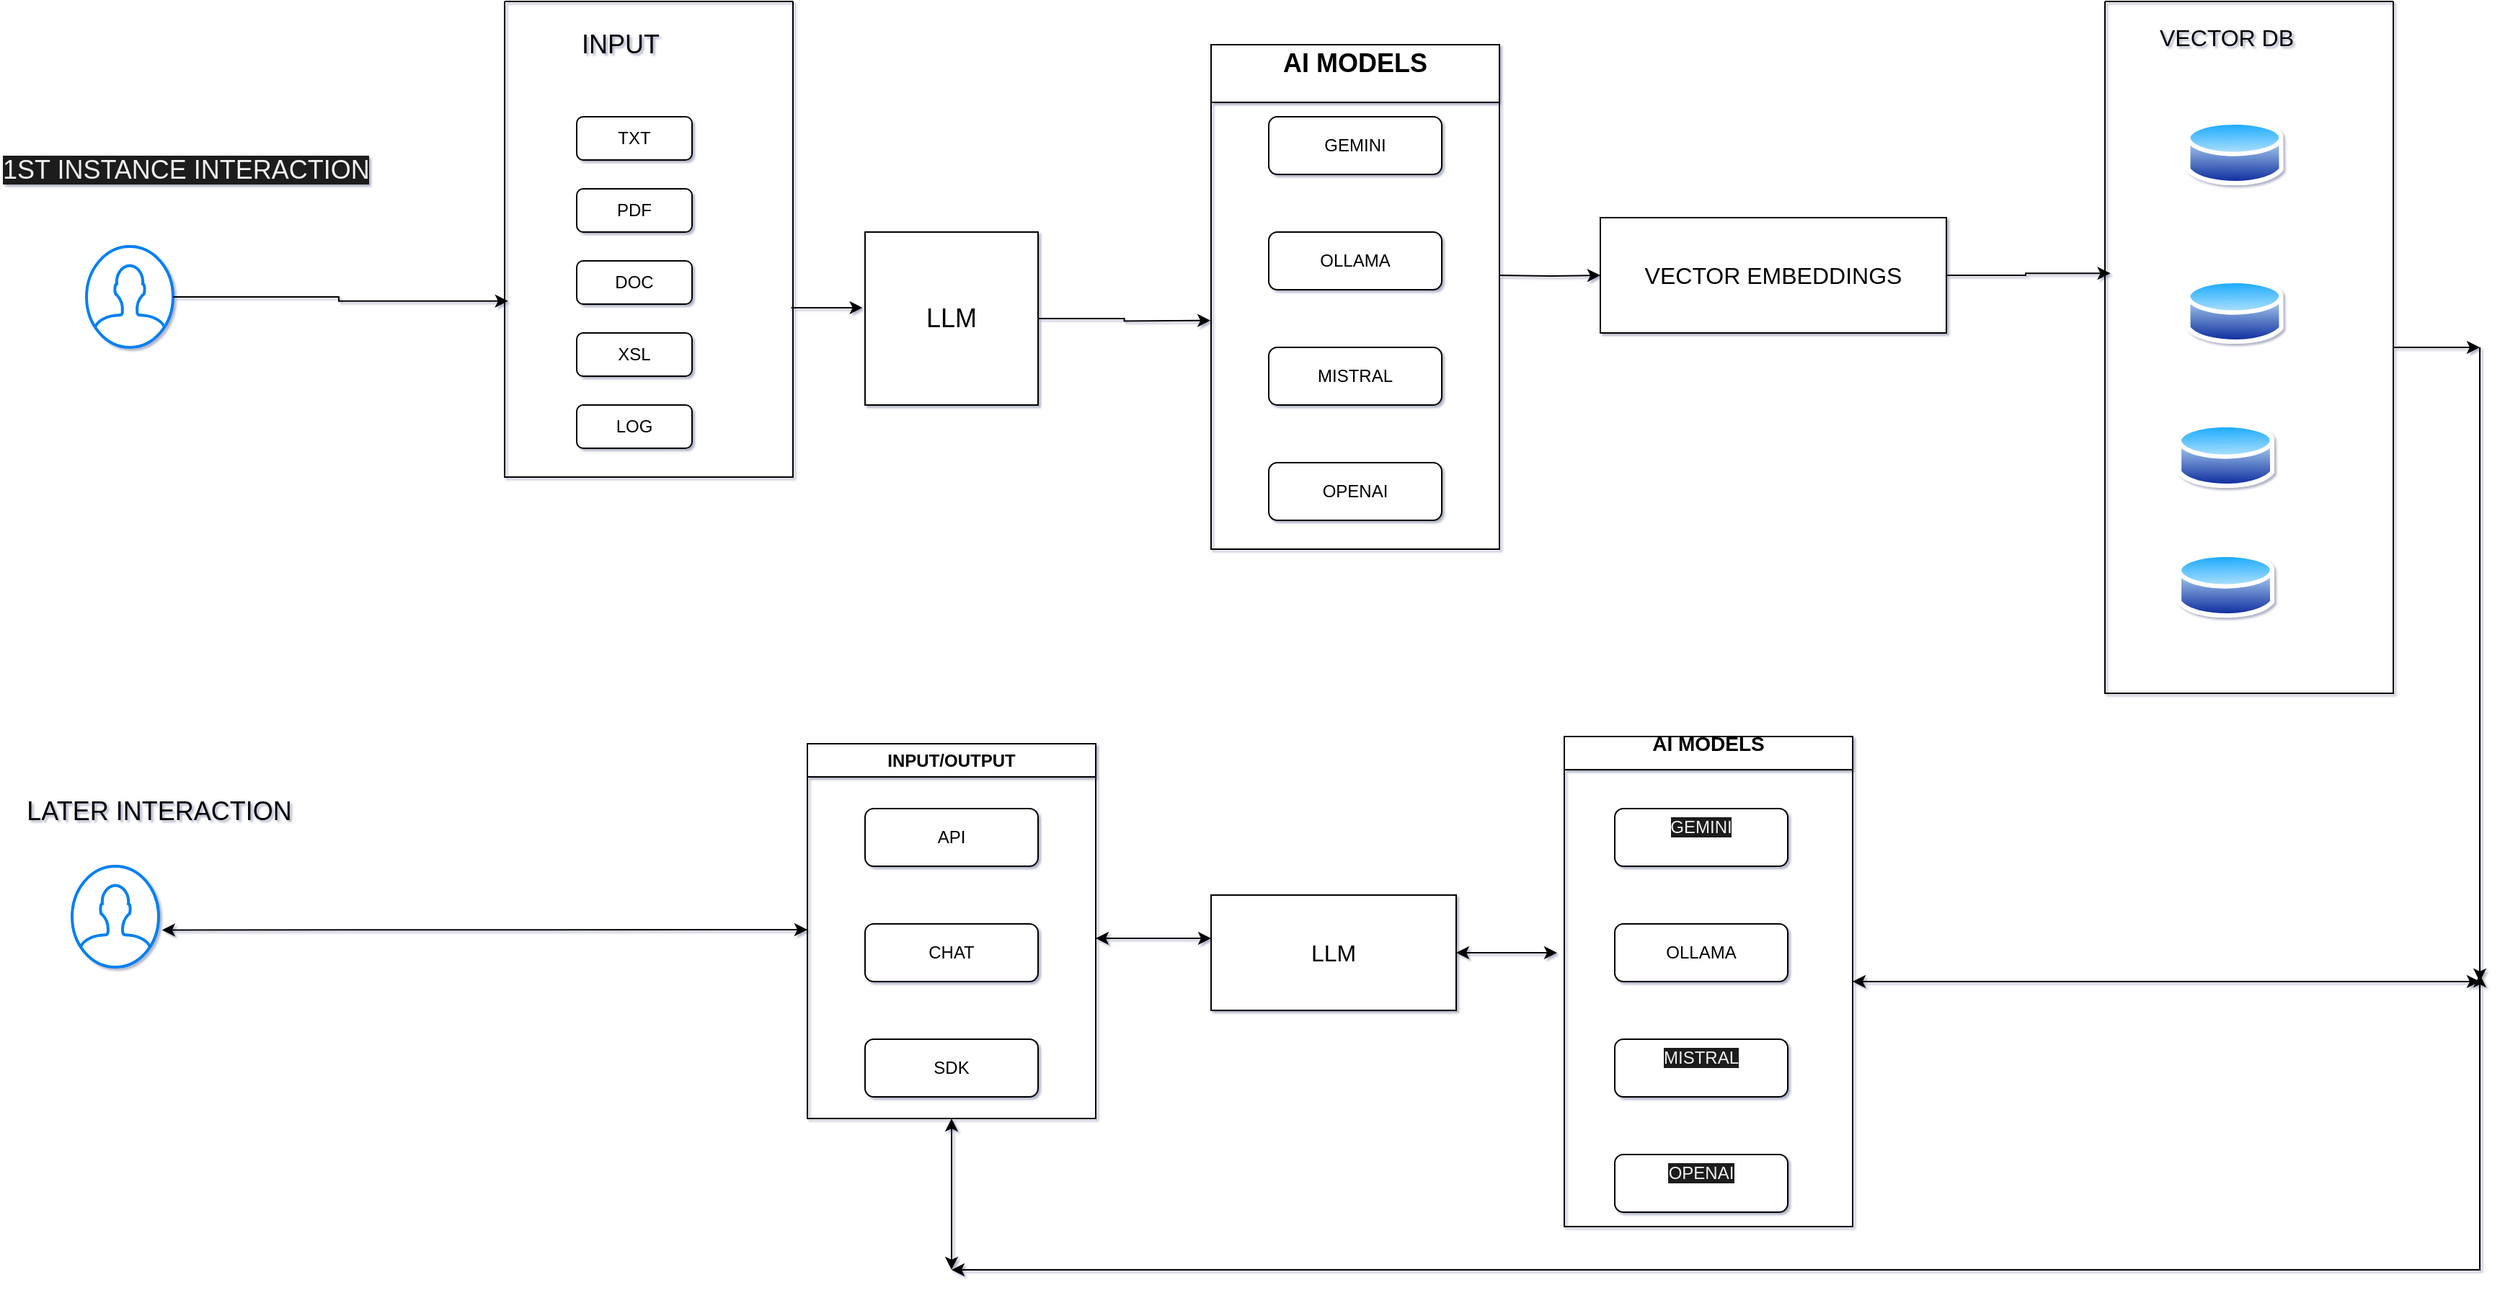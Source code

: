 <mxfile version="24.7.8">
  <diagram name="Page-1" id="sHXMOJYVvZu-cub8RXsX">
    <mxGraphModel dx="2849" dy="1643" grid="1" gridSize="10" guides="1" tooltips="1" connect="1" arrows="1" fold="1" page="0" pageScale="1" pageWidth="850" pageHeight="1100" background="none" math="0" shadow="1">
      <root>
        <mxCell id="0" />
        <mxCell id="1" parent="0" />
        <mxCell id="E1jcJXLCWNpmYpCbGycB-9" value="&lt;font style=&quot;font-size: 18px;&quot;&gt;LLM&lt;/font&gt;" style="rounded=0;whiteSpace=wrap;html=1;" vertex="1" parent="1">
          <mxGeometry x="-160" y="120" width="120" height="120" as="geometry" />
        </mxCell>
        <mxCell id="E1jcJXLCWNpmYpCbGycB-10" value="OLLAMA" style="rounded=1;whiteSpace=wrap;html=1;" vertex="1" parent="1">
          <mxGeometry x="120" y="120" width="120" height="40" as="geometry" />
        </mxCell>
        <mxCell id="E1jcJXLCWNpmYpCbGycB-11" value="&lt;font size=&quot;3&quot;&gt;LLM&lt;/font&gt;" style="rounded=0;whiteSpace=wrap;html=1;" vertex="1" parent="1">
          <mxGeometry x="80" y="580" width="170" height="80" as="geometry" />
        </mxCell>
        <mxCell id="E1jcJXLCWNpmYpCbGycB-12" value="GEMINI" style="rounded=1;whiteSpace=wrap;html=1;" vertex="1" parent="1">
          <mxGeometry x="120" y="40" width="120" height="40" as="geometry" />
        </mxCell>
        <mxCell id="E1jcJXLCWNpmYpCbGycB-13" value="MISTRAL" style="rounded=1;whiteSpace=wrap;html=1;" vertex="1" parent="1">
          <mxGeometry x="120" y="200" width="120" height="40" as="geometry" />
        </mxCell>
        <mxCell id="E1jcJXLCWNpmYpCbGycB-14" value="OPENAI" style="rounded=1;whiteSpace=wrap;html=1;" vertex="1" parent="1">
          <mxGeometry x="120" y="280" width="120" height="40" as="geometry" />
        </mxCell>
        <mxCell id="E1jcJXLCWNpmYpCbGycB-15" value="SDK" style="rounded=1;whiteSpace=wrap;html=1;" vertex="1" parent="1">
          <mxGeometry x="-160" y="680" width="120" height="40" as="geometry" />
        </mxCell>
        <mxCell id="E1jcJXLCWNpmYpCbGycB-16" value="CHAT" style="rounded=1;whiteSpace=wrap;html=1;" vertex="1" parent="1">
          <mxGeometry x="-160" y="600" width="120" height="40" as="geometry" />
        </mxCell>
        <mxCell id="E1jcJXLCWNpmYpCbGycB-17" value="API" style="rounded=1;whiteSpace=wrap;html=1;" vertex="1" parent="1">
          <mxGeometry x="-160" y="520" width="120" height="40" as="geometry" />
        </mxCell>
        <mxCell id="E1jcJXLCWNpmYpCbGycB-18" value="&#xa;&lt;span style=&quot;color: rgb(240, 240, 240); font-family: Helvetica; font-size: 12px; font-style: normal; font-variant-ligatures: normal; font-variant-caps: normal; font-weight: 400; letter-spacing: normal; orphans: 2; text-align: center; text-indent: 0px; text-transform: none; widows: 2; word-spacing: 0px; -webkit-text-stroke-width: 0px; white-space: normal; background-color: rgb(27, 29, 30); text-decoration-thickness: initial; text-decoration-style: initial; text-decoration-color: initial; display: inline !important; float: none;&quot;&gt;MISTRAL&lt;/span&gt;&#xa;&#xa;" style="rounded=1;whiteSpace=wrap;html=1;" vertex="1" parent="1">
          <mxGeometry x="360" y="680" width="120" height="40" as="geometry" />
        </mxCell>
        <mxCell id="E1jcJXLCWNpmYpCbGycB-19" value="OLLAMA" style="rounded=1;whiteSpace=wrap;html=1;" vertex="1" parent="1">
          <mxGeometry x="360" y="600" width="120" height="40" as="geometry" />
        </mxCell>
        <mxCell id="E1jcJXLCWNpmYpCbGycB-20" value="&#xa;&lt;span style=&quot;color: rgb(240, 240, 240); font-family: Helvetica; font-size: 12px; font-style: normal; font-variant-ligatures: normal; font-variant-caps: normal; font-weight: 400; letter-spacing: normal; orphans: 2; text-align: center; text-indent: 0px; text-transform: none; widows: 2; word-spacing: 0px; -webkit-text-stroke-width: 0px; white-space: normal; background-color: rgb(27, 29, 30); text-decoration-thickness: initial; text-decoration-style: initial; text-decoration-color: initial; display: inline !important; float: none;&quot;&gt;GEMINI&lt;/span&gt;&#xa;&#xa;" style="rounded=1;whiteSpace=wrap;html=1;" vertex="1" parent="1">
          <mxGeometry x="360" y="520" width="120" height="40" as="geometry" />
        </mxCell>
        <mxCell id="E1jcJXLCWNpmYpCbGycB-21" style="edgeStyle=orthogonalEdgeStyle;rounded=0;orthogonalLoop=1;jettySize=auto;html=1;exitX=0.5;exitY=1;exitDx=0;exitDy=0;" edge="1" parent="1" source="E1jcJXLCWNpmYpCbGycB-18" target="E1jcJXLCWNpmYpCbGycB-18">
          <mxGeometry relative="1" as="geometry" />
        </mxCell>
        <mxCell id="E1jcJXLCWNpmYpCbGycB-150" style="edgeStyle=orthogonalEdgeStyle;rounded=0;orthogonalLoop=1;jettySize=auto;html=1;entryX=0.019;entryY=0.393;entryDx=0;entryDy=0;entryPerimeter=0;" edge="1" parent="1" source="E1jcJXLCWNpmYpCbGycB-22" target="E1jcJXLCWNpmYpCbGycB-133">
          <mxGeometry relative="1" as="geometry">
            <mxPoint x="690" y="150" as="targetPoint" />
          </mxGeometry>
        </mxCell>
        <mxCell id="E1jcJXLCWNpmYpCbGycB-22" value="&lt;font size=&quot;3&quot;&gt;VECTOR EMBEDDINGS&lt;/font&gt;" style="rounded=0;whiteSpace=wrap;html=1;" vertex="1" parent="1">
          <mxGeometry x="350" y="110" width="240" height="80" as="geometry" />
        </mxCell>
        <mxCell id="E1jcJXLCWNpmYpCbGycB-68" value="" style="image;aspect=fixed;perimeter=ellipsePerimeter;html=1;align=center;shadow=0;dashed=0;spacingTop=3;image=img/lib/active_directory/database.svg;" vertex="1" parent="1">
          <mxGeometry x="750" y="250" width="67.57" height="50" as="geometry" />
        </mxCell>
        <mxCell id="E1jcJXLCWNpmYpCbGycB-78" value="" style="html=1;verticalLabelPosition=bottom;align=center;labelBackgroundColor=#ffffff;verticalAlign=top;strokeWidth=2;strokeColor=#0080F0;shadow=0;dashed=0;shape=mxgraph.ios7.icons.user;" vertex="1" parent="1">
          <mxGeometry x="-700" y="130" width="60" height="70" as="geometry" />
        </mxCell>
        <mxCell id="E1jcJXLCWNpmYpCbGycB-99" value="" style="endArrow=classic;startArrow=classic;html=1;rounded=0;exitX=1;exitY=0.5;exitDx=0;exitDy=0;" edge="1" parent="1" source="E1jcJXLCWNpmYpCbGycB-11">
          <mxGeometry width="50" height="50" relative="1" as="geometry">
            <mxPoint x="290" y="620" as="sourcePoint" />
            <mxPoint x="320" y="620" as="targetPoint" />
          </mxGeometry>
        </mxCell>
        <mxCell id="E1jcJXLCWNpmYpCbGycB-100" value="&#xa;&lt;span style=&quot;color: rgb(240, 240, 240); font-family: Helvetica; font-size: 12px; font-style: normal; font-variant-ligatures: normal; font-variant-caps: normal; font-weight: 400; letter-spacing: normal; orphans: 2; text-align: center; text-indent: 0px; text-transform: none; widows: 2; word-spacing: 0px; -webkit-text-stroke-width: 0px; white-space: normal; background-color: rgb(27, 29, 30); text-decoration-thickness: initial; text-decoration-style: initial; text-decoration-color: initial; display: inline !important; float: none;&quot;&gt;OPENAI&lt;/span&gt;&#xa;&#xa;" style="rounded=1;whiteSpace=wrap;html=1;" vertex="1" parent="1">
          <mxGeometry x="360" y="760" width="120" height="40" as="geometry" />
        </mxCell>
        <mxCell id="E1jcJXLCWNpmYpCbGycB-109" value="" style="endArrow=classic;startArrow=classic;html=1;rounded=0;" edge="1" parent="1">
          <mxGeometry width="50" height="50" relative="1" as="geometry">
            <mxPoint y="610" as="sourcePoint" />
            <mxPoint x="80" y="610" as="targetPoint" />
          </mxGeometry>
        </mxCell>
        <mxCell id="E1jcJXLCWNpmYpCbGycB-119" value="" style="endArrow=classic;startArrow=classic;html=1;rounded=0;exitX=1.04;exitY=0.632;exitDx=0;exitDy=0;exitPerimeter=0;" edge="1" parent="1" source="E1jcJXLCWNpmYpCbGycB-140">
          <mxGeometry width="50" height="50" relative="1" as="geometry">
            <mxPoint x="-247.99" y="604.01" as="sourcePoint" />
            <mxPoint x="-200" y="604" as="targetPoint" />
          </mxGeometry>
        </mxCell>
        <mxCell id="E1jcJXLCWNpmYpCbGycB-122" value="&lt;font size=&quot;3&quot;&gt;VECTOR DB&lt;/font&gt;" style="text;html=1;align=center;verticalAlign=middle;resizable=0;points=[];autosize=1;strokeColor=none;fillColor=none;" vertex="1" parent="1">
          <mxGeometry x="723.78" y="-30" width="120" height="30" as="geometry" />
        </mxCell>
        <mxCell id="E1jcJXLCWNpmYpCbGycB-128" value="" style="swimlane;startSize=0;" vertex="1" parent="1">
          <mxGeometry x="-410" y="-40" width="200" height="330" as="geometry" />
        </mxCell>
        <mxCell id="E1jcJXLCWNpmYpCbGycB-87" value="LOG" style="rounded=1;whiteSpace=wrap;html=1;" vertex="1" parent="E1jcJXLCWNpmYpCbGycB-128">
          <mxGeometry x="50" y="280" width="80" height="30" as="geometry" />
        </mxCell>
        <mxCell id="E1jcJXLCWNpmYpCbGycB-86" value="XSL" style="rounded=1;whiteSpace=wrap;html=1;" vertex="1" parent="E1jcJXLCWNpmYpCbGycB-128">
          <mxGeometry x="50" y="230" width="80" height="30" as="geometry" />
        </mxCell>
        <mxCell id="E1jcJXLCWNpmYpCbGycB-83" value="DOC" style="rounded=1;whiteSpace=wrap;html=1;" vertex="1" parent="E1jcJXLCWNpmYpCbGycB-128">
          <mxGeometry x="50" y="180" width="80" height="30" as="geometry" />
        </mxCell>
        <mxCell id="E1jcJXLCWNpmYpCbGycB-85" value="PDF" style="rounded=1;whiteSpace=wrap;html=1;" vertex="1" parent="E1jcJXLCWNpmYpCbGycB-128">
          <mxGeometry x="50" y="130" width="80" height="30" as="geometry" />
        </mxCell>
        <mxCell id="E1jcJXLCWNpmYpCbGycB-84" value="TXT" style="rounded=1;whiteSpace=wrap;html=1;" vertex="1" parent="E1jcJXLCWNpmYpCbGycB-128">
          <mxGeometry x="50" y="80" width="80" height="30" as="geometry" />
        </mxCell>
        <mxCell id="E1jcJXLCWNpmYpCbGycB-130" value="&lt;font style=&quot;font-size: 18px;&quot;&gt;INPUT&lt;/font&gt;" style="text;html=1;align=center;verticalAlign=middle;resizable=0;points=[];autosize=1;strokeColor=none;fillColor=none;" vertex="1" parent="E1jcJXLCWNpmYpCbGycB-128">
          <mxGeometry x="40" y="10" width="80" height="40" as="geometry" />
        </mxCell>
        <mxCell id="E1jcJXLCWNpmYpCbGycB-149" style="edgeStyle=orthogonalEdgeStyle;rounded=0;orthogonalLoop=1;jettySize=auto;html=1;entryX=0;entryY=0.5;entryDx=0;entryDy=0;" edge="1" parent="1" target="E1jcJXLCWNpmYpCbGycB-22">
          <mxGeometry relative="1" as="geometry">
            <mxPoint x="280" y="150" as="sourcePoint" />
          </mxGeometry>
        </mxCell>
        <mxCell id="E1jcJXLCWNpmYpCbGycB-133" value="" style="swimlane;startSize=0;" vertex="1" parent="1">
          <mxGeometry x="700" y="-40" width="200" height="480" as="geometry" />
        </mxCell>
        <mxCell id="E1jcJXLCWNpmYpCbGycB-69" value="" style="image;aspect=fixed;perimeter=ellipsePerimeter;html=1;align=center;shadow=0;dashed=0;spacingTop=3;image=img/lib/active_directory/database.svg;" vertex="1" parent="E1jcJXLCWNpmYpCbGycB-133">
          <mxGeometry x="50" y="380" width="67.57" height="50" as="geometry" />
        </mxCell>
        <mxCell id="E1jcJXLCWNpmYpCbGycB-67" value="" style="image;aspect=fixed;perimeter=ellipsePerimeter;html=1;align=center;shadow=0;dashed=0;spacingTop=3;image=img/lib/active_directory/database.svg;" vertex="1" parent="E1jcJXLCWNpmYpCbGycB-133">
          <mxGeometry x="56.22" y="190" width="67.57" height="50" as="geometry" />
        </mxCell>
        <mxCell id="E1jcJXLCWNpmYpCbGycB-66" value="" style="image;aspect=fixed;perimeter=ellipsePerimeter;html=1;align=center;shadow=0;dashed=0;spacingTop=3;image=img/lib/active_directory/database.svg;" vertex="1" parent="E1jcJXLCWNpmYpCbGycB-133">
          <mxGeometry x="56.22" y="80" width="67.57" height="50" as="geometry" />
        </mxCell>
        <mxCell id="E1jcJXLCWNpmYpCbGycB-134" value="" style="endArrow=classic;html=1;rounded=0;entryX=-0.014;entryY=0.437;entryDx=0;entryDy=0;entryPerimeter=0;exitX=0.994;exitY=0.644;exitDx=0;exitDy=0;exitPerimeter=0;" edge="1" parent="1" source="E1jcJXLCWNpmYpCbGycB-128" target="E1jcJXLCWNpmYpCbGycB-9">
          <mxGeometry width="50" height="50" relative="1" as="geometry">
            <mxPoint x="-220" y="170" as="sourcePoint" />
            <mxPoint x="-170" y="120" as="targetPoint" />
          </mxGeometry>
        </mxCell>
        <mxCell id="E1jcJXLCWNpmYpCbGycB-136" value="" style="endArrow=classic;html=1;rounded=0;" edge="1" parent="1">
          <mxGeometry width="50" height="50" relative="1" as="geometry">
            <mxPoint x="900" y="200" as="sourcePoint" />
            <mxPoint x="960" y="200" as="targetPoint" />
          </mxGeometry>
        </mxCell>
        <mxCell id="E1jcJXLCWNpmYpCbGycB-138" value="" style="endArrow=classic;html=1;rounded=0;" edge="1" parent="1">
          <mxGeometry width="50" height="50" relative="1" as="geometry">
            <mxPoint x="960" y="200" as="sourcePoint" />
            <mxPoint x="960" y="640" as="targetPoint" />
          </mxGeometry>
        </mxCell>
        <mxCell id="E1jcJXLCWNpmYpCbGycB-139" value="" style="endArrow=classic;startArrow=classic;html=1;rounded=0;exitX=1;exitY=0.5;exitDx=0;exitDy=0;" edge="1" parent="1" source="E1jcJXLCWNpmYpCbGycB-142">
          <mxGeometry width="50" height="50" relative="1" as="geometry">
            <mxPoint x="670" y="640" as="sourcePoint" />
            <mxPoint x="960" y="640" as="targetPoint" />
          </mxGeometry>
        </mxCell>
        <mxCell id="E1jcJXLCWNpmYpCbGycB-140" value="" style="html=1;verticalLabelPosition=bottom;align=center;labelBackgroundColor=#ffffff;verticalAlign=top;strokeWidth=2;strokeColor=#0080F0;shadow=0;dashed=0;shape=mxgraph.ios7.icons.user;" vertex="1" parent="1">
          <mxGeometry x="-710" y="560" width="60" height="70" as="geometry" />
        </mxCell>
        <mxCell id="E1jcJXLCWNpmYpCbGycB-141" value="INPUT/OUTPUT" style="swimlane;whiteSpace=wrap;html=1;" vertex="1" parent="1">
          <mxGeometry x="-200" y="475" width="200" height="260" as="geometry" />
        </mxCell>
        <mxCell id="E1jcJXLCWNpmYpCbGycB-142" value="&lt;font style=&quot;font-size: 14px;&quot;&gt;AI MODELS&lt;/font&gt;&lt;div&gt;&lt;br&gt;&lt;/div&gt;" style="swimlane;whiteSpace=wrap;html=1;" vertex="1" parent="1">
          <mxGeometry x="325" y="470" width="200" height="340" as="geometry" />
        </mxCell>
        <mxCell id="E1jcJXLCWNpmYpCbGycB-144" style="edgeStyle=orthogonalEdgeStyle;rounded=0;orthogonalLoop=1;jettySize=auto;html=1;entryX=0.012;entryY=0.63;entryDx=0;entryDy=0;entryPerimeter=0;" edge="1" parent="1" source="E1jcJXLCWNpmYpCbGycB-78" target="E1jcJXLCWNpmYpCbGycB-128">
          <mxGeometry relative="1" as="geometry" />
        </mxCell>
        <mxCell id="E1jcJXLCWNpmYpCbGycB-147" value="&lt;font style=&quot;forced-color-adjust: none; border-color: rgb(0, 0, 0); color: rgb(240, 240, 240); font-family: Helvetica; font-style: normal; font-variant-ligatures: normal; font-variant-caps: normal; font-weight: 400; letter-spacing: normal; orphans: 2; text-align: center; text-indent: 0px; text-transform: none; widows: 2; word-spacing: 0px; -webkit-text-stroke-width: 0px; white-space: nowrap; background-color: rgb(27, 29, 30); text-decoration-thickness: initial; text-decoration-style: initial; text-decoration-color: initial; font-size: 18px;&quot;&gt;1ST INSTANCE INTERACTION&lt;/font&gt;" style="text;whiteSpace=wrap;html=1;" vertex="1" parent="1">
          <mxGeometry x="-760" y="60" width="290" height="50" as="geometry" />
        </mxCell>
        <mxCell id="E1jcJXLCWNpmYpCbGycB-148" style="edgeStyle=orthogonalEdgeStyle;rounded=0;orthogonalLoop=1;jettySize=auto;html=1;entryX=-0.002;entryY=0.587;entryDx=0;entryDy=0;entryPerimeter=0;" edge="1" parent="1" source="E1jcJXLCWNpmYpCbGycB-9">
          <mxGeometry relative="1" as="geometry">
            <mxPoint x="79.6" y="181.32" as="targetPoint" />
          </mxGeometry>
        </mxCell>
        <mxCell id="E1jcJXLCWNpmYpCbGycB-151" value="&lt;font style=&quot;font-size: 18px;&quot;&gt;AI MODELS&lt;/font&gt;&lt;div&gt;&lt;br&gt;&lt;/div&gt;" style="swimlane;whiteSpace=wrap;html=1;startSize=40;" vertex="1" parent="1">
          <mxGeometry x="80" y="-10" width="200" height="350" as="geometry" />
        </mxCell>
        <mxCell id="E1jcJXLCWNpmYpCbGycB-154" value="&lt;span style=&quot;font-size: 18px;&quot;&gt;LATER INTERACTION&lt;/span&gt;&lt;div&gt;&lt;span style=&quot;font-size: 18px;&quot;&gt;&lt;br&gt;&lt;/span&gt;&lt;/div&gt;" style="text;html=1;align=center;verticalAlign=middle;resizable=0;points=[];autosize=1;strokeColor=none;fillColor=none;" vertex="1" parent="1">
          <mxGeometry x="-755" y="503" width="210" height="60" as="geometry" />
        </mxCell>
        <mxCell id="E1jcJXLCWNpmYpCbGycB-157" value="" style="endArrow=classic;startArrow=classic;html=1;rounded=0;" edge="1" parent="1">
          <mxGeometry width="50" height="50" relative="1" as="geometry">
            <mxPoint x="-100" y="840" as="sourcePoint" />
            <mxPoint x="960" y="635" as="targetPoint" />
            <Array as="points">
              <mxPoint x="960" y="840" />
            </Array>
          </mxGeometry>
        </mxCell>
        <mxCell id="E1jcJXLCWNpmYpCbGycB-159" value="" style="endArrow=classic;startArrow=classic;html=1;rounded=0;entryX=0.5;entryY=1;entryDx=0;entryDy=0;" edge="1" parent="1" target="E1jcJXLCWNpmYpCbGycB-141">
          <mxGeometry width="50" height="50" relative="1" as="geometry">
            <mxPoint x="-100" y="840" as="sourcePoint" />
            <mxPoint x="-50" y="790" as="targetPoint" />
          </mxGeometry>
        </mxCell>
      </root>
    </mxGraphModel>
  </diagram>
</mxfile>
